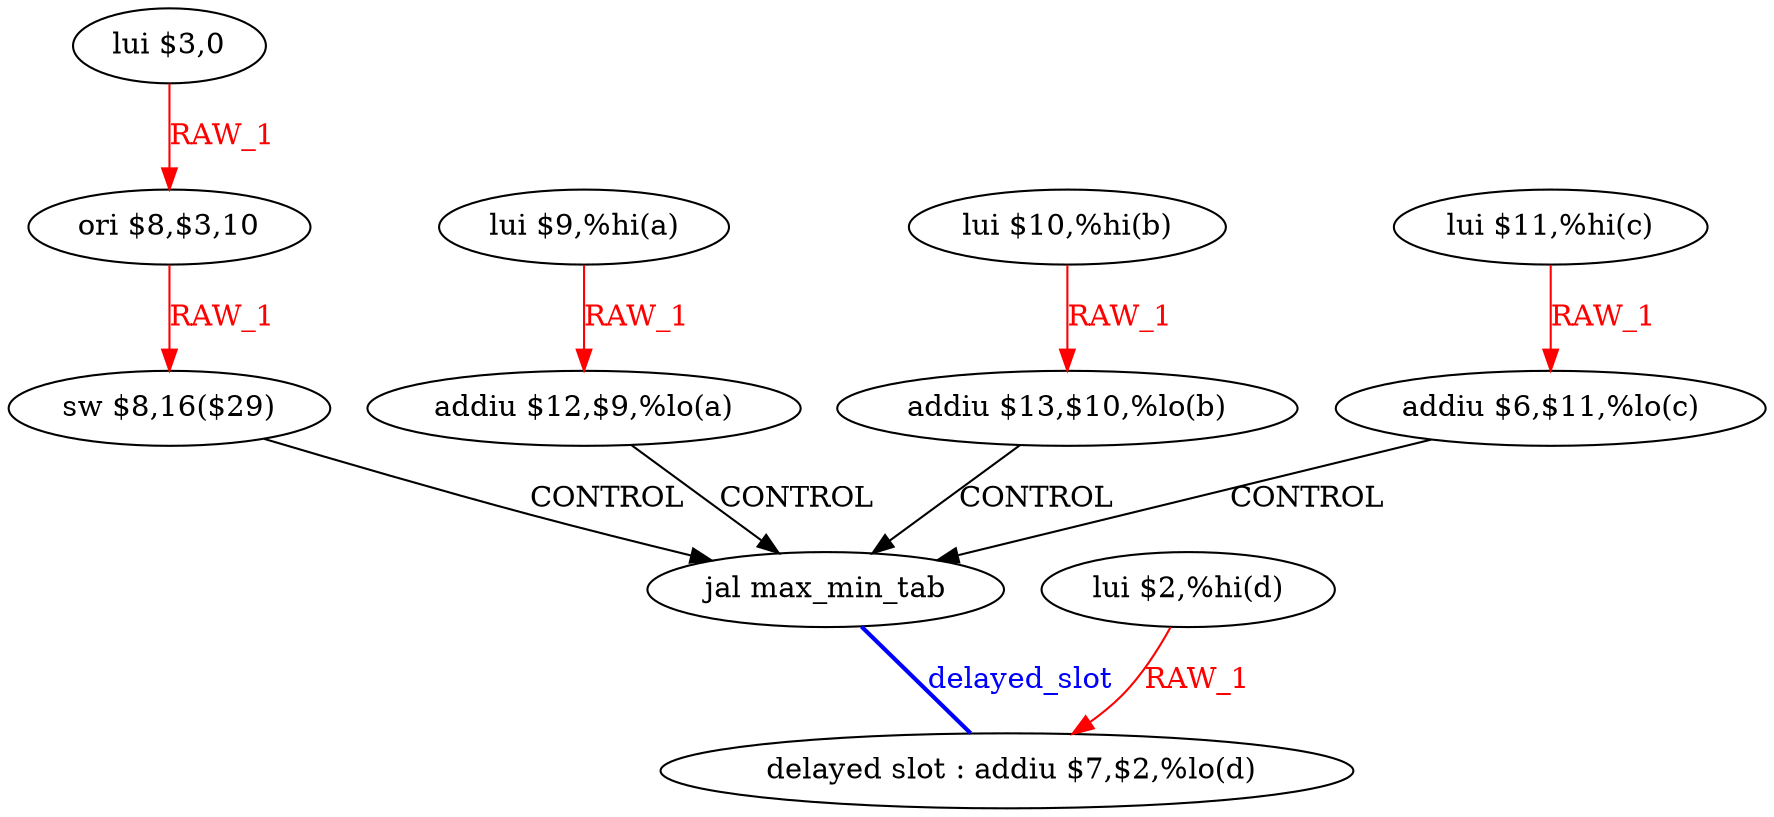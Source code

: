 digraph G1 {
node [shape = ellipse];
i11 [label = " delayed slot : addiu $7,$2,%lo(d)"] ;
i10 ->  i11 [style = bold, dir= none, fontcolor = blue, color = blue, label= "delayed_slot"];
i10 [label = "jal max_min_tab"] ;
i0 [label = "lui $3,0"] ;
i0 ->  i1 [color = red, fontcolor = red, label= "RAW_1"];
i1 [label = "ori $8,$3,10"] ;
i1 ->  i2 [color = red, fontcolor = red, label= "RAW_1"];
i2 [label = "sw $8,16($29)"] ;
i2 ->  i10 [label= "CONTROL"];
i3 [label = "lui $9,%hi(a)"] ;
i3 ->  i4 [color = red, fontcolor = red, label= "RAW_1"];
i4 [label = "addiu $12,$9,%lo(a)"] ;
i4 ->  i10 [label= "CONTROL"];
i5 [label = "lui $10,%hi(b)"] ;
i5 ->  i6 [color = red, fontcolor = red, label= "RAW_1"];
i6 [label = "addiu $13,$10,%lo(b)"] ;
i6 ->  i10 [label= "CONTROL"];
i7 [label = "lui $11,%hi(c)"] ;
i7 ->  i8 [color = red, fontcolor = red, label= "RAW_1"];
i8 [label = "addiu $6,$11,%lo(c)"] ;
i8 ->  i10 [label= "CONTROL"];
i9 [label = "lui $2,%hi(d)"] ;
i9 ->  i11 [color = red, fontcolor = red, label= "RAW_1"];
}
